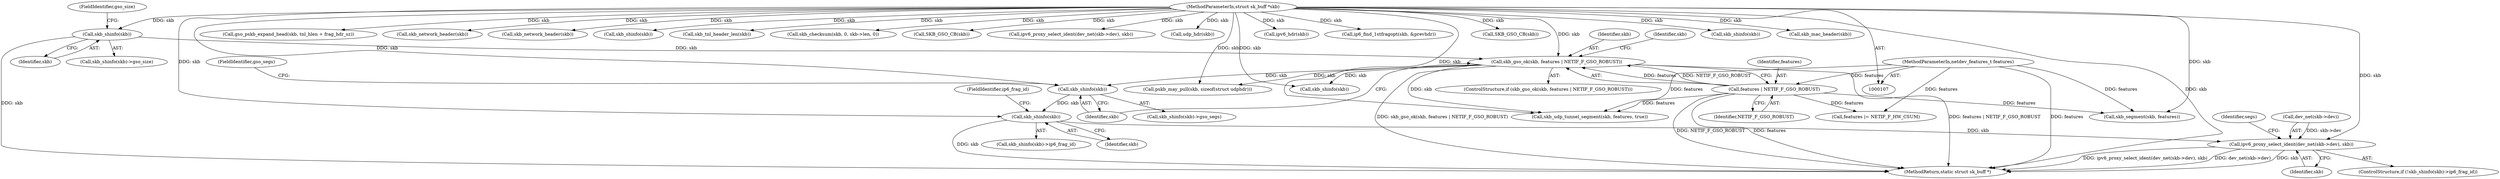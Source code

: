 digraph "0_linux_2423496af35d94a87156b063ea5cedffc10a70a1_2@pointer" {
"1000165" [label="(Call,skb_shinfo(skb))"];
"1000154" [label="(Call,skb_shinfo(skb))"];
"1000146" [label="(Call,skb_gso_ok(skb, features | NETIF_F_GSO_ROBUST))"];
"1000134" [label="(Call,skb_shinfo(skb))"];
"1000108" [label="(MethodParameterIn,struct sk_buff *skb)"];
"1000148" [label="(Call,features | NETIF_F_GSO_ROBUST)"];
"1000109" [label="(MethodParameterIn,netdev_features_t features)"];
"1000168" [label="(Call,ipv6_proxy_select_ident(dev_net(skb->dev), skb))"];
"1000285" [label="(Call,gso_pskb_expand_head(skb, tnl_hlen + frag_hdr_sz))"];
"1000166" [label="(Identifier,skb)"];
"1000175" [label="(Identifier,segs)"];
"1000316" [label="(Call,skb_network_header(skb))"];
"1000362" [label="(Call,skb_network_header(skb))"];
"1000392" [label="(Call,skb_shinfo(skb))"];
"1000273" [label="(Call,skb_tnl_header_len(skb))"];
"1000223" [label="(Call,skb_checksum(skb, 0, skb->len, 0))"];
"1000167" [label="(FieldIdentifier,ip6_frag_id)"];
"1000332" [label="(Call,SKB_GSO_CB(skb))"];
"1000381" [label="(Call,ipv6_proxy_select_ident(dev_net(skb->dev), skb))"];
"1000155" [label="(Identifier,skb)"];
"1000109" [label="(MethodParameterIn,netdev_features_t features)"];
"1000210" [label="(Call,udp_hdr(skb))"];
"1000165" [label="(Call,skb_shinfo(skb))"];
"1000156" [label="(FieldIdentifier,gso_segs)"];
"1000164" [label="(Call,skb_shinfo(skb)->ip6_frag_id)"];
"1000136" [label="(FieldIdentifier,gso_size)"];
"1000148" [label="(Call,features | NETIF_F_GSO_ROBUST)"];
"1000108" [label="(MethodParameterIn,struct sk_buff *skb)"];
"1000147" [label="(Identifier,skb)"];
"1000203" [label="(Call,pskb_may_pull(skb, sizeof(struct udphdr)))"];
"1000135" [label="(Identifier,skb)"];
"1000214" [label="(Call,ipv6_hdr(skb))"];
"1000169" [label="(Call,dev_net(skb->dev))"];
"1000146" [label="(Call,skb_gso_ok(skb, features | NETIF_F_GSO_ROBUST))"];
"1000153" [label="(Call,skb_shinfo(skb)->gso_segs)"];
"1000133" [label="(Call,skb_shinfo(skb)->gso_size)"];
"1000162" [label="(ControlStructure,if (!skb_shinfo(skb)->ip6_frag_id))"];
"1000293" [label="(Call,ip6_find_1stfragopt(skb, &prevhdr))"];
"1000168" [label="(Call,ipv6_proxy_select_ident(dev_net(skb->dev), skb))"];
"1000397" [label="(Call,skb_segment(skb, features))"];
"1000149" [label="(Identifier,features)"];
"1000154" [label="(Call,skb_shinfo(skb))"];
"1000268" [label="(Call,features |= NETIF_F_HW_CSUM)"];
"1000134" [label="(Call,skb_shinfo(skb))"];
"1000343" [label="(Call,SKB_GSO_CB(skb))"];
"1000145" [label="(ControlStructure,if (skb_gso_ok(skb, features | NETIF_F_GSO_ROBUST)))"];
"1000173" [label="(Identifier,skb)"];
"1000150" [label="(Identifier,NETIF_F_GSO_ROBUST)"];
"1000185" [label="(Call,skb_shinfo(skb))"];
"1000403" [label="(MethodReturn,static struct sk_buff *)"];
"1000193" [label="(Call,skb_udp_tunnel_segment(skb, features, true))"];
"1000378" [label="(Call,skb_shinfo(skb))"];
"1000181" [label="(Identifier,skb)"];
"1000318" [label="(Call,skb_mac_header(skb))"];
"1000165" -> "1000164"  [label="AST: "];
"1000165" -> "1000166"  [label="CFG: "];
"1000166" -> "1000165"  [label="AST: "];
"1000167" -> "1000165"  [label="CFG: "];
"1000165" -> "1000403"  [label="DDG: skb"];
"1000154" -> "1000165"  [label="DDG: skb"];
"1000108" -> "1000165"  [label="DDG: skb"];
"1000165" -> "1000168"  [label="DDG: skb"];
"1000154" -> "1000153"  [label="AST: "];
"1000154" -> "1000155"  [label="CFG: "];
"1000155" -> "1000154"  [label="AST: "];
"1000156" -> "1000154"  [label="CFG: "];
"1000146" -> "1000154"  [label="DDG: skb"];
"1000108" -> "1000154"  [label="DDG: skb"];
"1000146" -> "1000145"  [label="AST: "];
"1000146" -> "1000148"  [label="CFG: "];
"1000147" -> "1000146"  [label="AST: "];
"1000148" -> "1000146"  [label="AST: "];
"1000155" -> "1000146"  [label="CFG: "];
"1000181" -> "1000146"  [label="CFG: "];
"1000146" -> "1000403"  [label="DDG: features | NETIF_F_GSO_ROBUST"];
"1000146" -> "1000403"  [label="DDG: skb_gso_ok(skb, features | NETIF_F_GSO_ROBUST)"];
"1000134" -> "1000146"  [label="DDG: skb"];
"1000108" -> "1000146"  [label="DDG: skb"];
"1000148" -> "1000146"  [label="DDG: features"];
"1000148" -> "1000146"  [label="DDG: NETIF_F_GSO_ROBUST"];
"1000146" -> "1000185"  [label="DDG: skb"];
"1000146" -> "1000193"  [label="DDG: skb"];
"1000146" -> "1000203"  [label="DDG: skb"];
"1000134" -> "1000133"  [label="AST: "];
"1000134" -> "1000135"  [label="CFG: "];
"1000135" -> "1000134"  [label="AST: "];
"1000136" -> "1000134"  [label="CFG: "];
"1000134" -> "1000403"  [label="DDG: skb"];
"1000108" -> "1000134"  [label="DDG: skb"];
"1000108" -> "1000107"  [label="AST: "];
"1000108" -> "1000403"  [label="DDG: skb"];
"1000108" -> "1000168"  [label="DDG: skb"];
"1000108" -> "1000185"  [label="DDG: skb"];
"1000108" -> "1000193"  [label="DDG: skb"];
"1000108" -> "1000203"  [label="DDG: skb"];
"1000108" -> "1000210"  [label="DDG: skb"];
"1000108" -> "1000214"  [label="DDG: skb"];
"1000108" -> "1000223"  [label="DDG: skb"];
"1000108" -> "1000273"  [label="DDG: skb"];
"1000108" -> "1000285"  [label="DDG: skb"];
"1000108" -> "1000293"  [label="DDG: skb"];
"1000108" -> "1000316"  [label="DDG: skb"];
"1000108" -> "1000318"  [label="DDG: skb"];
"1000108" -> "1000332"  [label="DDG: skb"];
"1000108" -> "1000343"  [label="DDG: skb"];
"1000108" -> "1000362"  [label="DDG: skb"];
"1000108" -> "1000378"  [label="DDG: skb"];
"1000108" -> "1000381"  [label="DDG: skb"];
"1000108" -> "1000392"  [label="DDG: skb"];
"1000108" -> "1000397"  [label="DDG: skb"];
"1000148" -> "1000150"  [label="CFG: "];
"1000149" -> "1000148"  [label="AST: "];
"1000150" -> "1000148"  [label="AST: "];
"1000148" -> "1000403"  [label="DDG: features"];
"1000148" -> "1000403"  [label="DDG: NETIF_F_GSO_ROBUST"];
"1000109" -> "1000148"  [label="DDG: features"];
"1000148" -> "1000193"  [label="DDG: features"];
"1000148" -> "1000268"  [label="DDG: features"];
"1000148" -> "1000397"  [label="DDG: features"];
"1000109" -> "1000107"  [label="AST: "];
"1000109" -> "1000403"  [label="DDG: features"];
"1000109" -> "1000193"  [label="DDG: features"];
"1000109" -> "1000268"  [label="DDG: features"];
"1000109" -> "1000397"  [label="DDG: features"];
"1000168" -> "1000162"  [label="AST: "];
"1000168" -> "1000173"  [label="CFG: "];
"1000169" -> "1000168"  [label="AST: "];
"1000173" -> "1000168"  [label="AST: "];
"1000175" -> "1000168"  [label="CFG: "];
"1000168" -> "1000403"  [label="DDG: ipv6_proxy_select_ident(dev_net(skb->dev), skb)"];
"1000168" -> "1000403"  [label="DDG: dev_net(skb->dev)"];
"1000168" -> "1000403"  [label="DDG: skb"];
"1000169" -> "1000168"  [label="DDG: skb->dev"];
}
